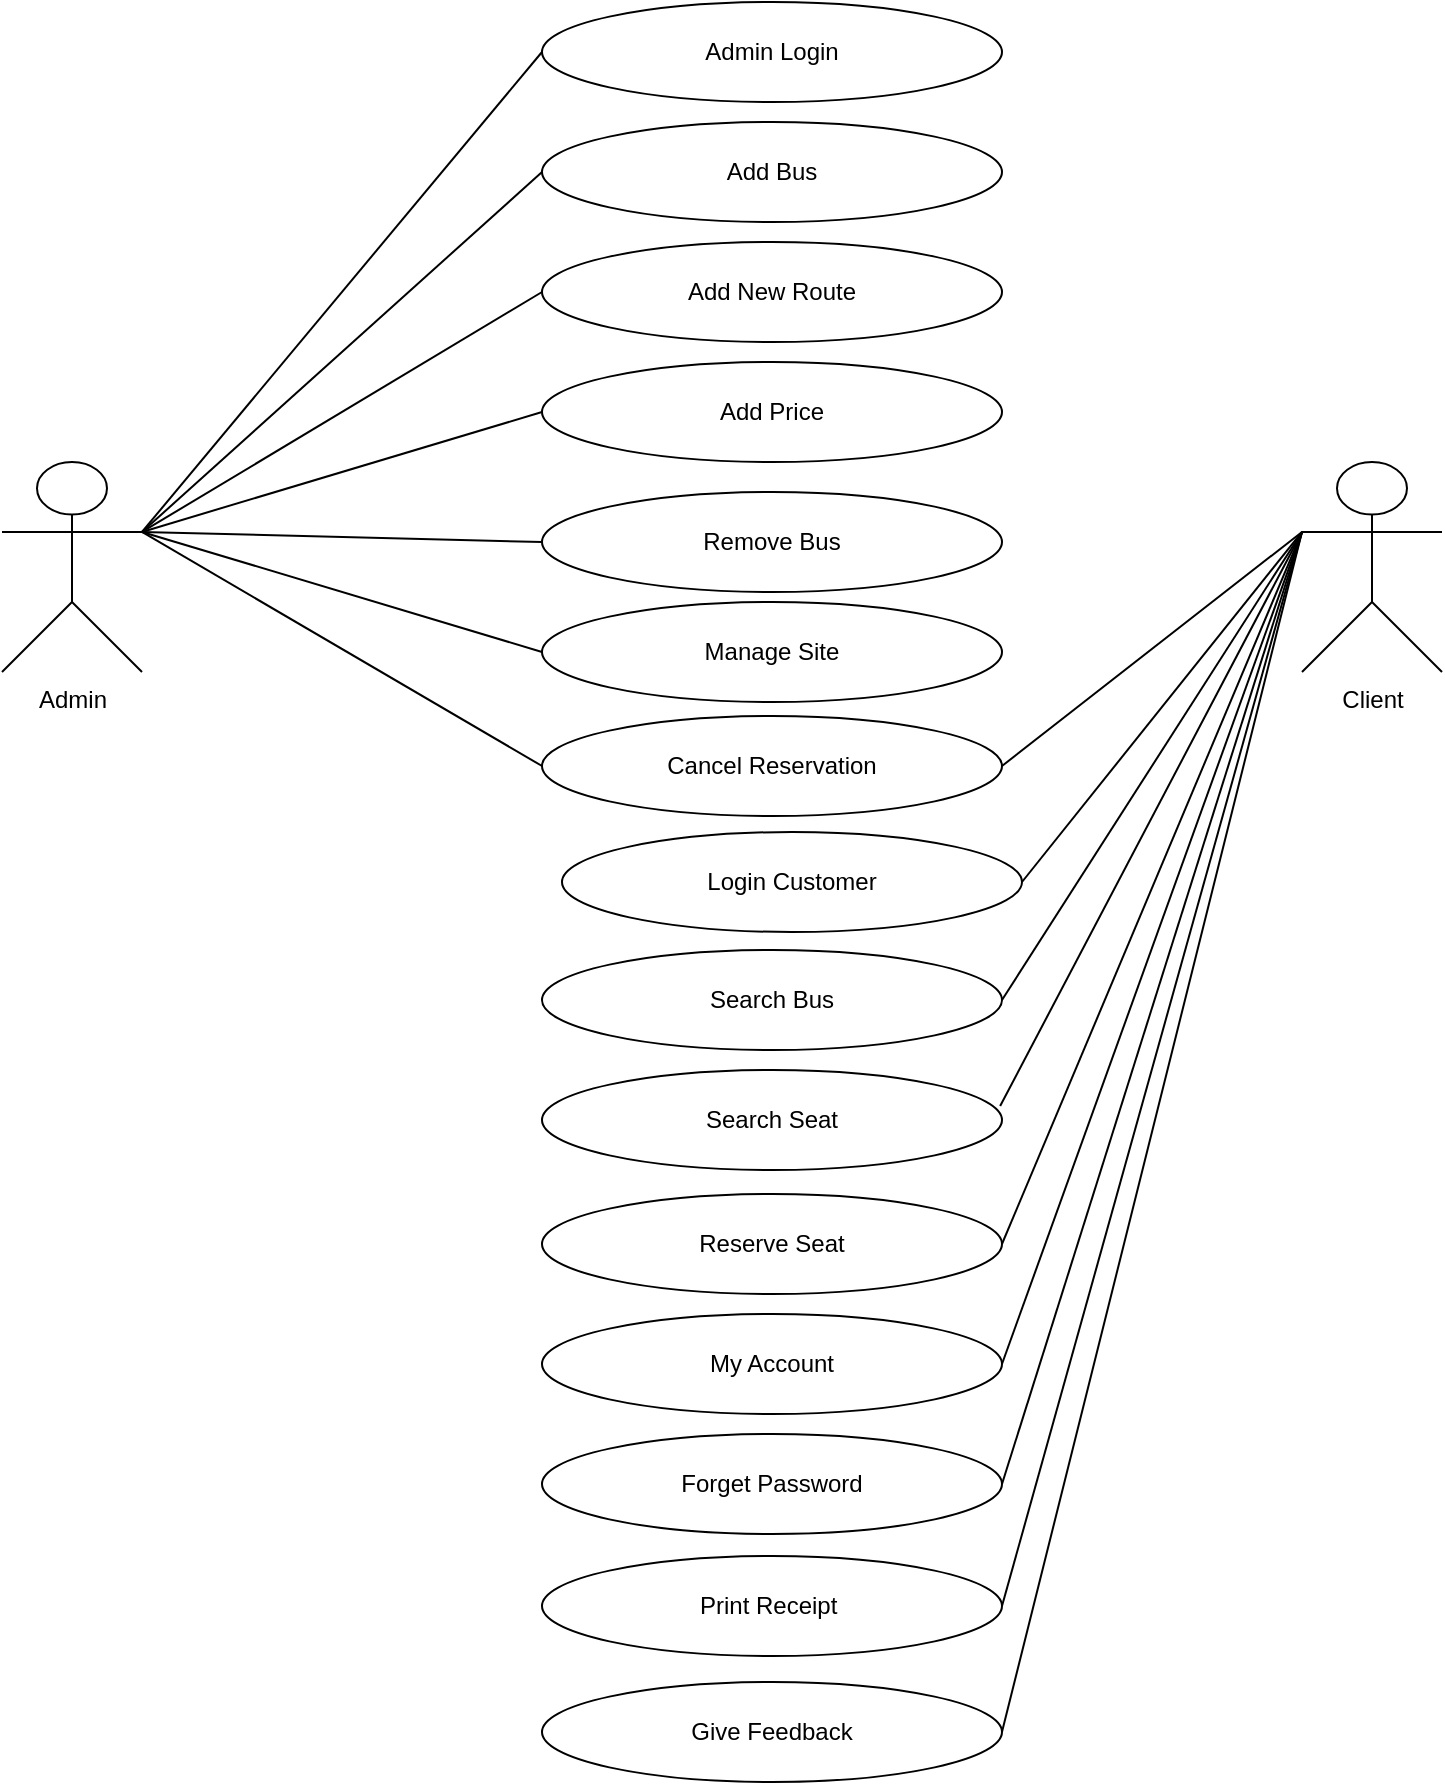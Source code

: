<mxfile version="21.8.2" type="github">
  <diagram name="Page-1" id="wPWbYmunB24sLbYXiyD-">
    <mxGraphModel dx="880" dy="516" grid="1" gridSize="10" guides="1" tooltips="1" connect="1" arrows="1" fold="1" page="1" pageScale="1" pageWidth="850" pageHeight="1100" math="0" shadow="0">
      <root>
        <mxCell id="0" />
        <mxCell id="1" parent="0" />
        <mxCell id="Wp0R-z6l0u6ja4dDPxDP-1" value="Admin Login" style="ellipse;whiteSpace=wrap;html=1;" parent="1" vertex="1">
          <mxGeometry x="350" y="10" width="230" height="50" as="geometry" />
        </mxCell>
        <mxCell id="Wp0R-z6l0u6ja4dDPxDP-3" value="Add Bus" style="ellipse;whiteSpace=wrap;html=1;" parent="1" vertex="1">
          <mxGeometry x="350" y="70" width="230" height="50" as="geometry" />
        </mxCell>
        <mxCell id="Wp0R-z6l0u6ja4dDPxDP-4" value="Add New Route" style="ellipse;whiteSpace=wrap;html=1;" parent="1" vertex="1">
          <mxGeometry x="350" y="130" width="230" height="50" as="geometry" />
        </mxCell>
        <mxCell id="Wp0R-z6l0u6ja4dDPxDP-5" value="Add Price" style="ellipse;whiteSpace=wrap;html=1;" parent="1" vertex="1">
          <mxGeometry x="350" y="190" width="230" height="50" as="geometry" />
        </mxCell>
        <mxCell id="Wp0R-z6l0u6ja4dDPxDP-6" value="Remove Bus" style="ellipse;whiteSpace=wrap;html=1;" parent="1" vertex="1">
          <mxGeometry x="350" y="255" width="230" height="50" as="geometry" />
        </mxCell>
        <mxCell id="Wp0R-z6l0u6ja4dDPxDP-7" value="Login Customer" style="ellipse;whiteSpace=wrap;html=1;" parent="1" vertex="1">
          <mxGeometry x="360" y="425" width="230" height="50" as="geometry" />
        </mxCell>
        <mxCell id="Wp0R-z6l0u6ja4dDPxDP-8" value="Search Seat" style="ellipse;whiteSpace=wrap;html=1;" parent="1" vertex="1">
          <mxGeometry x="350" y="544" width="230" height="50" as="geometry" />
        </mxCell>
        <mxCell id="Wp0R-z6l0u6ja4dDPxDP-9" value="Reserve Seat" style="ellipse;whiteSpace=wrap;html=1;" parent="1" vertex="1">
          <mxGeometry x="350" y="606" width="230" height="50" as="geometry" />
        </mxCell>
        <mxCell id="Wp0R-z6l0u6ja4dDPxDP-10" value="My Account" style="ellipse;whiteSpace=wrap;html=1;" parent="1" vertex="1">
          <mxGeometry x="350" y="666" width="230" height="50" as="geometry" />
        </mxCell>
        <mxCell id="Wp0R-z6l0u6ja4dDPxDP-11" value="Forget Password" style="ellipse;whiteSpace=wrap;html=1;" parent="1" vertex="1">
          <mxGeometry x="350" y="726" width="230" height="50" as="geometry" />
        </mxCell>
        <mxCell id="Wp0R-z6l0u6ja4dDPxDP-12" value="Print Receipt&amp;nbsp;" style="ellipse;whiteSpace=wrap;html=1;" parent="1" vertex="1">
          <mxGeometry x="350" y="787" width="230" height="50" as="geometry" />
        </mxCell>
        <mxCell id="Wp0R-z6l0u6ja4dDPxDP-13" value="Give Feedback" style="ellipse;whiteSpace=wrap;html=1;" parent="1" vertex="1">
          <mxGeometry x="350" y="850" width="230" height="50" as="geometry" />
        </mxCell>
        <mxCell id="Wp0R-z6l0u6ja4dDPxDP-14" value="Admin" style="shape=umlActor;verticalLabelPosition=bottom;verticalAlign=top;html=1;outlineConnect=0;" parent="1" vertex="1">
          <mxGeometry x="80" y="240" width="70" height="105" as="geometry" />
        </mxCell>
        <mxCell id="Wp0R-z6l0u6ja4dDPxDP-15" value="Client&lt;br&gt;" style="shape=umlActor;verticalLabelPosition=bottom;verticalAlign=top;html=1;outlineConnect=0;" parent="1" vertex="1">
          <mxGeometry x="730" y="240" width="70" height="105" as="geometry" />
        </mxCell>
        <mxCell id="Wp0R-z6l0u6ja4dDPxDP-16" value="" style="endArrow=none;html=1;rounded=0;entryX=0;entryY=0.5;entryDx=0;entryDy=0;exitX=1;exitY=0.333;exitDx=0;exitDy=0;exitPerimeter=0;" parent="1" source="Wp0R-z6l0u6ja4dDPxDP-14" target="Wp0R-z6l0u6ja4dDPxDP-1" edge="1">
          <mxGeometry width="50" height="50" relative="1" as="geometry">
            <mxPoint x="160" y="250" as="sourcePoint" />
            <mxPoint x="450" y="230" as="targetPoint" />
          </mxGeometry>
        </mxCell>
        <mxCell id="Wp0R-z6l0u6ja4dDPxDP-17" value="" style="endArrow=none;html=1;rounded=0;exitX=1;exitY=0.333;exitDx=0;exitDy=0;exitPerimeter=0;entryX=0;entryY=0.5;entryDx=0;entryDy=0;" parent="1" source="Wp0R-z6l0u6ja4dDPxDP-14" target="Wp0R-z6l0u6ja4dDPxDP-3" edge="1">
          <mxGeometry width="50" height="50" relative="1" as="geometry">
            <mxPoint x="150" y="305" as="sourcePoint" />
            <mxPoint x="350" y="60" as="targetPoint" />
          </mxGeometry>
        </mxCell>
        <mxCell id="Wp0R-z6l0u6ja4dDPxDP-18" value="" style="endArrow=none;html=1;rounded=0;exitX=1;exitY=0.333;exitDx=0;exitDy=0;exitPerimeter=0;entryX=0;entryY=0.5;entryDx=0;entryDy=0;" parent="1" source="Wp0R-z6l0u6ja4dDPxDP-14" target="Wp0R-z6l0u6ja4dDPxDP-4" edge="1">
          <mxGeometry width="50" height="50" relative="1" as="geometry">
            <mxPoint x="150" y="310" as="sourcePoint" />
            <mxPoint x="350" y="130" as="targetPoint" />
          </mxGeometry>
        </mxCell>
        <mxCell id="Wp0R-z6l0u6ja4dDPxDP-19" value="" style="endArrow=none;html=1;rounded=0;entryX=0;entryY=0.5;entryDx=0;entryDy=0;exitX=1;exitY=0.333;exitDx=0;exitDy=0;exitPerimeter=0;" parent="1" source="Wp0R-z6l0u6ja4dDPxDP-14" target="Wp0R-z6l0u6ja4dDPxDP-5" edge="1">
          <mxGeometry width="50" height="50" relative="1" as="geometry">
            <mxPoint x="160" y="280" as="sourcePoint" />
            <mxPoint x="350" y="200" as="targetPoint" />
          </mxGeometry>
        </mxCell>
        <mxCell id="Wp0R-z6l0u6ja4dDPxDP-20" value="" style="endArrow=none;html=1;rounded=0;entryX=0;entryY=0.5;entryDx=0;entryDy=0;exitX=1;exitY=0.333;exitDx=0;exitDy=0;exitPerimeter=0;" parent="1" source="Wp0R-z6l0u6ja4dDPxDP-14" target="Wp0R-z6l0u6ja4dDPxDP-6" edge="1">
          <mxGeometry width="50" height="50" relative="1" as="geometry">
            <mxPoint x="150" y="300" as="sourcePoint" />
            <mxPoint x="350" y="240" as="targetPoint" />
          </mxGeometry>
        </mxCell>
        <mxCell id="Wp0R-z6l0u6ja4dDPxDP-21" value="" style="endArrow=none;html=1;rounded=0;entryX=1;entryY=0.5;entryDx=0;entryDy=0;exitX=0;exitY=0.333;exitDx=0;exitDy=0;exitPerimeter=0;" parent="1" source="Wp0R-z6l0u6ja4dDPxDP-15" target="Wp0R-z6l0u6ja4dDPxDP-7" edge="1">
          <mxGeometry width="50" height="50" relative="1" as="geometry">
            <mxPoint x="400" y="280" as="sourcePoint" />
            <mxPoint x="450" y="230" as="targetPoint" />
          </mxGeometry>
        </mxCell>
        <mxCell id="Wp0R-z6l0u6ja4dDPxDP-22" value="" style="endArrow=none;html=1;rounded=0;entryX=0.996;entryY=0.36;entryDx=0;entryDy=0;exitX=0;exitY=0.333;exitDx=0;exitDy=0;exitPerimeter=0;entryPerimeter=0;" parent="1" source="Wp0R-z6l0u6ja4dDPxDP-15" target="Wp0R-z6l0u6ja4dDPxDP-8" edge="1">
          <mxGeometry width="50" height="50" relative="1" as="geometry">
            <mxPoint x="730" y="310" as="sourcePoint" />
            <mxPoint x="580" y="380" as="targetPoint" />
          </mxGeometry>
        </mxCell>
        <mxCell id="Wp0R-z6l0u6ja4dDPxDP-23" value="" style="endArrow=none;html=1;rounded=0;entryX=1;entryY=0.5;entryDx=0;entryDy=0;exitX=0;exitY=0.333;exitDx=0;exitDy=0;exitPerimeter=0;" parent="1" source="Wp0R-z6l0u6ja4dDPxDP-15" target="Wp0R-z6l0u6ja4dDPxDP-9" edge="1">
          <mxGeometry width="50" height="50" relative="1" as="geometry">
            <mxPoint x="730" y="310" as="sourcePoint" />
            <mxPoint x="579" y="433" as="targetPoint" />
          </mxGeometry>
        </mxCell>
        <mxCell id="Wp0R-z6l0u6ja4dDPxDP-24" value="" style="endArrow=none;html=1;rounded=0;exitX=0;exitY=0.333;exitDx=0;exitDy=0;exitPerimeter=0;entryX=1;entryY=0.5;entryDx=0;entryDy=0;" parent="1" source="Wp0R-z6l0u6ja4dDPxDP-15" target="Wp0R-z6l0u6ja4dDPxDP-10" edge="1">
          <mxGeometry width="50" height="50" relative="1" as="geometry">
            <mxPoint x="740" y="277" as="sourcePoint" />
            <mxPoint x="590" y="533" as="targetPoint" />
          </mxGeometry>
        </mxCell>
        <mxCell id="Wp0R-z6l0u6ja4dDPxDP-25" value="" style="endArrow=none;html=1;rounded=0;entryX=1;entryY=0.5;entryDx=0;entryDy=0;exitX=0;exitY=0.333;exitDx=0;exitDy=0;exitPerimeter=0;" parent="1" source="Wp0R-z6l0u6ja4dDPxDP-15" target="Wp0R-z6l0u6ja4dDPxDP-11" edge="1">
          <mxGeometry width="50" height="50" relative="1" as="geometry">
            <mxPoint x="730" y="280" as="sourcePoint" />
            <mxPoint x="580" y="551" as="targetPoint" />
          </mxGeometry>
        </mxCell>
        <mxCell id="Wp0R-z6l0u6ja4dDPxDP-26" value="" style="endArrow=none;html=1;rounded=0;entryX=1;entryY=0.5;entryDx=0;entryDy=0;exitX=0;exitY=0.333;exitDx=0;exitDy=0;exitPerimeter=0;" parent="1" source="Wp0R-z6l0u6ja4dDPxDP-15" target="Wp0R-z6l0u6ja4dDPxDP-12" edge="1">
          <mxGeometry width="50" height="50" relative="1" as="geometry">
            <mxPoint x="730" y="330" as="sourcePoint" />
            <mxPoint x="580" y="571" as="targetPoint" />
          </mxGeometry>
        </mxCell>
        <mxCell id="Wp0R-z6l0u6ja4dDPxDP-27" value="" style="endArrow=none;html=1;rounded=0;entryX=1;entryY=0.5;entryDx=0;entryDy=0;exitX=0;exitY=0.333;exitDx=0;exitDy=0;exitPerimeter=0;" parent="1" source="Wp0R-z6l0u6ja4dDPxDP-15" target="Wp0R-z6l0u6ja4dDPxDP-13" edge="1">
          <mxGeometry width="50" height="50" relative="1" as="geometry">
            <mxPoint x="700" y="440" as="sourcePoint" />
            <mxPoint x="550" y="805" as="targetPoint" />
          </mxGeometry>
        </mxCell>
        <mxCell id="Wp0R-z6l0u6ja4dDPxDP-28" value="Search Bus" style="ellipse;whiteSpace=wrap;html=1;" parent="1" vertex="1">
          <mxGeometry x="350" y="484" width="230" height="50" as="geometry" />
        </mxCell>
        <mxCell id="Wp0R-z6l0u6ja4dDPxDP-29" value="" style="endArrow=none;html=1;rounded=0;entryX=1;entryY=0.5;entryDx=0;entryDy=0;exitX=0;exitY=0.333;exitDx=0;exitDy=0;exitPerimeter=0;" parent="1" source="Wp0R-z6l0u6ja4dDPxDP-15" target="Wp0R-z6l0u6ja4dDPxDP-28" edge="1">
          <mxGeometry width="50" height="50" relative="1" as="geometry">
            <mxPoint x="730" y="290" as="sourcePoint" />
            <mxPoint x="580" y="360" as="targetPoint" />
          </mxGeometry>
        </mxCell>
        <mxCell id="vgomM4qUSR956-LTUGon-11" value="Manage Site" style="ellipse;whiteSpace=wrap;html=1;" vertex="1" parent="1">
          <mxGeometry x="350" y="310" width="230" height="50" as="geometry" />
        </mxCell>
        <mxCell id="vgomM4qUSR956-LTUGon-12" value="Cancel Reservation" style="ellipse;whiteSpace=wrap;html=1;" vertex="1" parent="1">
          <mxGeometry x="350" y="367" width="230" height="50" as="geometry" />
        </mxCell>
        <mxCell id="vgomM4qUSR956-LTUGon-13" value="" style="endArrow=none;html=1;rounded=0;entryX=0;entryY=0.5;entryDx=0;entryDy=0;exitX=1;exitY=0.333;exitDx=0;exitDy=0;exitPerimeter=0;" edge="1" parent="1" source="Wp0R-z6l0u6ja4dDPxDP-14" target="vgomM4qUSR956-LTUGon-11">
          <mxGeometry width="50" height="50" relative="1" as="geometry">
            <mxPoint x="150" y="310" as="sourcePoint" />
            <mxPoint x="350" y="315" as="targetPoint" />
          </mxGeometry>
        </mxCell>
        <mxCell id="vgomM4qUSR956-LTUGon-14" value="" style="endArrow=none;html=1;rounded=0;entryX=0;entryY=0.5;entryDx=0;entryDy=0;exitX=1;exitY=0.333;exitDx=0;exitDy=0;exitPerimeter=0;" edge="1" parent="1" source="Wp0R-z6l0u6ja4dDPxDP-14" target="vgomM4qUSR956-LTUGon-12">
          <mxGeometry width="50" height="50" relative="1" as="geometry">
            <mxPoint x="150" y="340" as="sourcePoint" />
            <mxPoint x="350" y="400" as="targetPoint" />
          </mxGeometry>
        </mxCell>
        <mxCell id="vgomM4qUSR956-LTUGon-15" value="" style="endArrow=none;html=1;rounded=0;entryX=1;entryY=0.5;entryDx=0;entryDy=0;exitX=0;exitY=0.333;exitDx=0;exitDy=0;exitPerimeter=0;" edge="1" parent="1" source="Wp0R-z6l0u6ja4dDPxDP-15" target="vgomM4qUSR956-LTUGon-12">
          <mxGeometry width="50" height="50" relative="1" as="geometry">
            <mxPoint x="730" y="240" as="sourcePoint" />
            <mxPoint x="590" y="415" as="targetPoint" />
          </mxGeometry>
        </mxCell>
      </root>
    </mxGraphModel>
  </diagram>
</mxfile>
